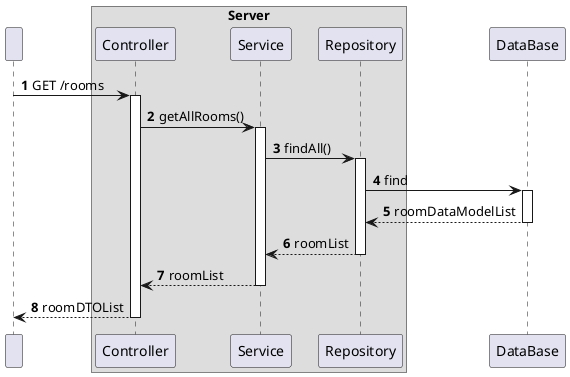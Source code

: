 @startuml
'https://plantuml.com/sequence-diagram
!pragma layout smetana

autonumber


participant " " as HTTP

box "Server"
    participant "Controller" as CTRL
    participant "Service" as SV
    participant "Repository" as REPO

end box
participant "DataBase" as BD

HTTP -> CTRL : GET /rooms
activate CTRL


CTRL -> SV : getAllRooms()
activate SV

SV -> REPO : findAll()
activate REPO

REPO -> BD : find
activate BD

BD --> REPO : roomDataModelList
deactivate BD

REPO --> SV : roomList
deactivate REPO

SV --> CTRL : roomList
deactivate SV

CTRL --> HTTP : roomDTOList
deactivate CTRL


@enduml